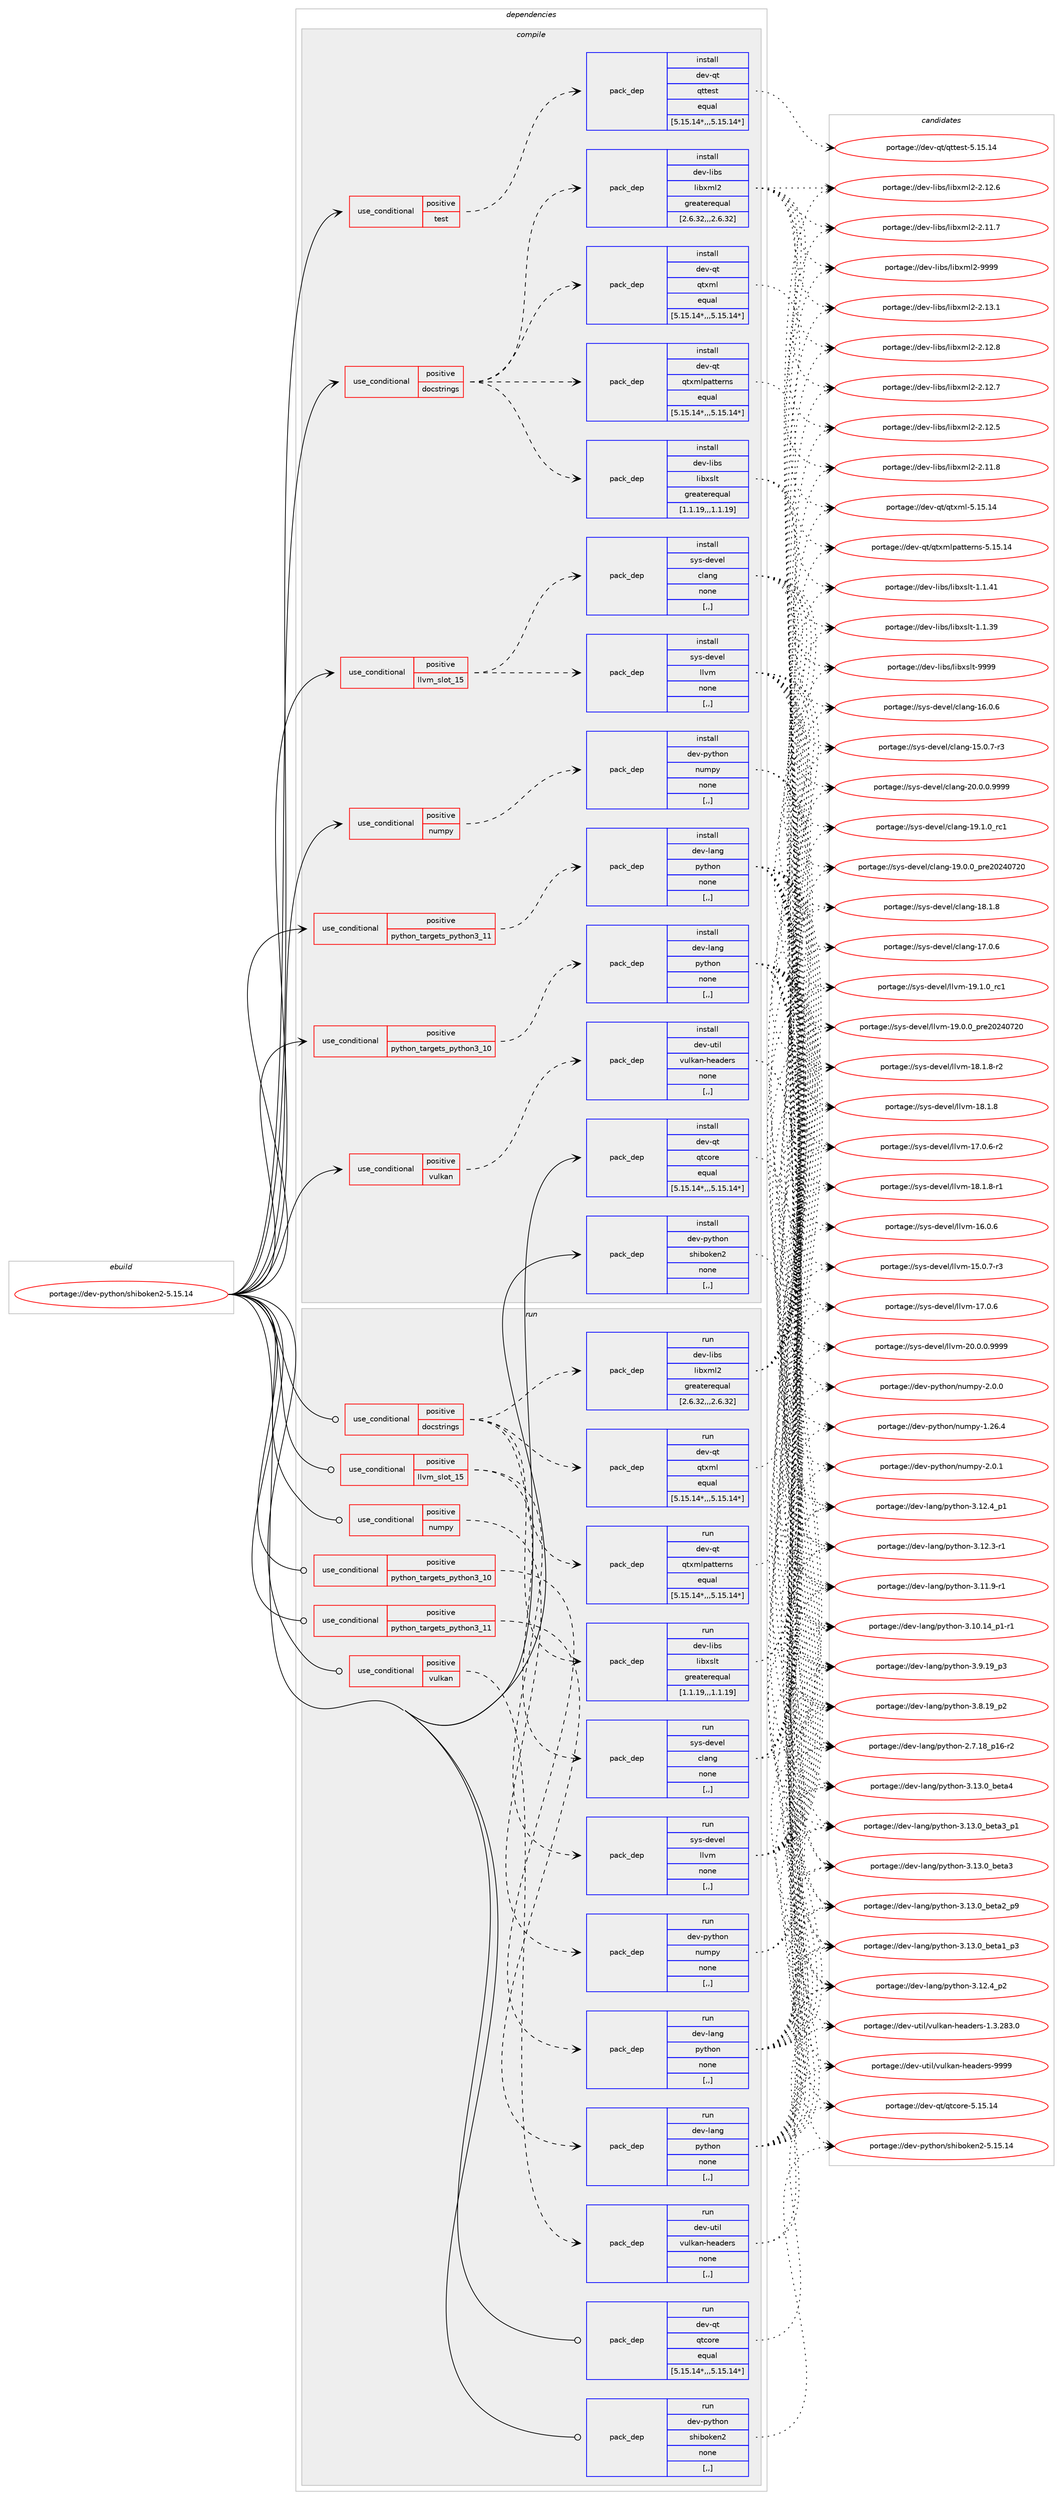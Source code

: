 digraph prolog {

# *************
# Graph options
# *************

newrank=true;
concentrate=true;
compound=true;
graph [rankdir=LR,fontname=Helvetica,fontsize=10,ranksep=1.5];#, ranksep=2.5, nodesep=0.2];
edge  [arrowhead=vee];
node  [fontname=Helvetica,fontsize=10];

# **********
# The ebuild
# **********

subgraph cluster_leftcol {
color=gray;
label=<<i>ebuild</i>>;
id [label="portage://dev-python/shiboken2-5.15.14", color=red, width=4, href="../dev-python/shiboken2-5.15.14.svg"];
}

# ****************
# The dependencies
# ****************

subgraph cluster_midcol {
color=gray;
label=<<i>dependencies</i>>;
subgraph cluster_compile {
fillcolor="#eeeeee";
style=filled;
label=<<i>compile</i>>;
subgraph cond39566 {
dependency163395 [label=<<TABLE BORDER="0" CELLBORDER="1" CELLSPACING="0" CELLPADDING="4"><TR><TD ROWSPAN="3" CELLPADDING="10">use_conditional</TD></TR><TR><TD>positive</TD></TR><TR><TD>docstrings</TD></TR></TABLE>>, shape=none, color=red];
subgraph pack122557 {
dependency163396 [label=<<TABLE BORDER="0" CELLBORDER="1" CELLSPACING="0" CELLPADDING="4" WIDTH="220"><TR><TD ROWSPAN="6" CELLPADDING="30">pack_dep</TD></TR><TR><TD WIDTH="110">install</TD></TR><TR><TD>dev-libs</TD></TR><TR><TD>libxml2</TD></TR><TR><TD>greaterequal</TD></TR><TR><TD>[2.6.32,,,2.6.32]</TD></TR></TABLE>>, shape=none, color=blue];
}
dependency163395:e -> dependency163396:w [weight=20,style="dashed",arrowhead="vee"];
subgraph pack122558 {
dependency163397 [label=<<TABLE BORDER="0" CELLBORDER="1" CELLSPACING="0" CELLPADDING="4" WIDTH="220"><TR><TD ROWSPAN="6" CELLPADDING="30">pack_dep</TD></TR><TR><TD WIDTH="110">install</TD></TR><TR><TD>dev-libs</TD></TR><TR><TD>libxslt</TD></TR><TR><TD>greaterequal</TD></TR><TR><TD>[1.1.19,,,1.1.19]</TD></TR></TABLE>>, shape=none, color=blue];
}
dependency163395:e -> dependency163397:w [weight=20,style="dashed",arrowhead="vee"];
subgraph pack122559 {
dependency163398 [label=<<TABLE BORDER="0" CELLBORDER="1" CELLSPACING="0" CELLPADDING="4" WIDTH="220"><TR><TD ROWSPAN="6" CELLPADDING="30">pack_dep</TD></TR><TR><TD WIDTH="110">install</TD></TR><TR><TD>dev-qt</TD></TR><TR><TD>qtxml</TD></TR><TR><TD>equal</TD></TR><TR><TD>[5.15.14*,,,5.15.14*]</TD></TR></TABLE>>, shape=none, color=blue];
}
dependency163395:e -> dependency163398:w [weight=20,style="dashed",arrowhead="vee"];
subgraph pack122560 {
dependency163399 [label=<<TABLE BORDER="0" CELLBORDER="1" CELLSPACING="0" CELLPADDING="4" WIDTH="220"><TR><TD ROWSPAN="6" CELLPADDING="30">pack_dep</TD></TR><TR><TD WIDTH="110">install</TD></TR><TR><TD>dev-qt</TD></TR><TR><TD>qtxmlpatterns</TD></TR><TR><TD>equal</TD></TR><TR><TD>[5.15.14*,,,5.15.14*]</TD></TR></TABLE>>, shape=none, color=blue];
}
dependency163395:e -> dependency163399:w [weight=20,style="dashed",arrowhead="vee"];
}
id:e -> dependency163395:w [weight=20,style="solid",arrowhead="vee"];
subgraph cond39567 {
dependency163400 [label=<<TABLE BORDER="0" CELLBORDER="1" CELLSPACING="0" CELLPADDING="4"><TR><TD ROWSPAN="3" CELLPADDING="10">use_conditional</TD></TR><TR><TD>positive</TD></TR><TR><TD>llvm_slot_15</TD></TR></TABLE>>, shape=none, color=red];
subgraph pack122561 {
dependency163401 [label=<<TABLE BORDER="0" CELLBORDER="1" CELLSPACING="0" CELLPADDING="4" WIDTH="220"><TR><TD ROWSPAN="6" CELLPADDING="30">pack_dep</TD></TR><TR><TD WIDTH="110">install</TD></TR><TR><TD>sys-devel</TD></TR><TR><TD>clang</TD></TR><TR><TD>none</TD></TR><TR><TD>[,,]</TD></TR></TABLE>>, shape=none, color=blue];
}
dependency163400:e -> dependency163401:w [weight=20,style="dashed",arrowhead="vee"];
subgraph pack122562 {
dependency163402 [label=<<TABLE BORDER="0" CELLBORDER="1" CELLSPACING="0" CELLPADDING="4" WIDTH="220"><TR><TD ROWSPAN="6" CELLPADDING="30">pack_dep</TD></TR><TR><TD WIDTH="110">install</TD></TR><TR><TD>sys-devel</TD></TR><TR><TD>llvm</TD></TR><TR><TD>none</TD></TR><TR><TD>[,,]</TD></TR></TABLE>>, shape=none, color=blue];
}
dependency163400:e -> dependency163402:w [weight=20,style="dashed",arrowhead="vee"];
}
id:e -> dependency163400:w [weight=20,style="solid",arrowhead="vee"];
subgraph cond39568 {
dependency163403 [label=<<TABLE BORDER="0" CELLBORDER="1" CELLSPACING="0" CELLPADDING="4"><TR><TD ROWSPAN="3" CELLPADDING="10">use_conditional</TD></TR><TR><TD>positive</TD></TR><TR><TD>numpy</TD></TR></TABLE>>, shape=none, color=red];
subgraph pack122563 {
dependency163404 [label=<<TABLE BORDER="0" CELLBORDER="1" CELLSPACING="0" CELLPADDING="4" WIDTH="220"><TR><TD ROWSPAN="6" CELLPADDING="30">pack_dep</TD></TR><TR><TD WIDTH="110">install</TD></TR><TR><TD>dev-python</TD></TR><TR><TD>numpy</TD></TR><TR><TD>none</TD></TR><TR><TD>[,,]</TD></TR></TABLE>>, shape=none, color=blue];
}
dependency163403:e -> dependency163404:w [weight=20,style="dashed",arrowhead="vee"];
}
id:e -> dependency163403:w [weight=20,style="solid",arrowhead="vee"];
subgraph cond39569 {
dependency163405 [label=<<TABLE BORDER="0" CELLBORDER="1" CELLSPACING="0" CELLPADDING="4"><TR><TD ROWSPAN="3" CELLPADDING="10">use_conditional</TD></TR><TR><TD>positive</TD></TR><TR><TD>python_targets_python3_10</TD></TR></TABLE>>, shape=none, color=red];
subgraph pack122564 {
dependency163406 [label=<<TABLE BORDER="0" CELLBORDER="1" CELLSPACING="0" CELLPADDING="4" WIDTH="220"><TR><TD ROWSPAN="6" CELLPADDING="30">pack_dep</TD></TR><TR><TD WIDTH="110">install</TD></TR><TR><TD>dev-lang</TD></TR><TR><TD>python</TD></TR><TR><TD>none</TD></TR><TR><TD>[,,]</TD></TR></TABLE>>, shape=none, color=blue];
}
dependency163405:e -> dependency163406:w [weight=20,style="dashed",arrowhead="vee"];
}
id:e -> dependency163405:w [weight=20,style="solid",arrowhead="vee"];
subgraph cond39570 {
dependency163407 [label=<<TABLE BORDER="0" CELLBORDER="1" CELLSPACING="0" CELLPADDING="4"><TR><TD ROWSPAN="3" CELLPADDING="10">use_conditional</TD></TR><TR><TD>positive</TD></TR><TR><TD>python_targets_python3_11</TD></TR></TABLE>>, shape=none, color=red];
subgraph pack122565 {
dependency163408 [label=<<TABLE BORDER="0" CELLBORDER="1" CELLSPACING="0" CELLPADDING="4" WIDTH="220"><TR><TD ROWSPAN="6" CELLPADDING="30">pack_dep</TD></TR><TR><TD WIDTH="110">install</TD></TR><TR><TD>dev-lang</TD></TR><TR><TD>python</TD></TR><TR><TD>none</TD></TR><TR><TD>[,,]</TD></TR></TABLE>>, shape=none, color=blue];
}
dependency163407:e -> dependency163408:w [weight=20,style="dashed",arrowhead="vee"];
}
id:e -> dependency163407:w [weight=20,style="solid",arrowhead="vee"];
subgraph cond39571 {
dependency163409 [label=<<TABLE BORDER="0" CELLBORDER="1" CELLSPACING="0" CELLPADDING="4"><TR><TD ROWSPAN="3" CELLPADDING="10">use_conditional</TD></TR><TR><TD>positive</TD></TR><TR><TD>test</TD></TR></TABLE>>, shape=none, color=red];
subgraph pack122566 {
dependency163410 [label=<<TABLE BORDER="0" CELLBORDER="1" CELLSPACING="0" CELLPADDING="4" WIDTH="220"><TR><TD ROWSPAN="6" CELLPADDING="30">pack_dep</TD></TR><TR><TD WIDTH="110">install</TD></TR><TR><TD>dev-qt</TD></TR><TR><TD>qttest</TD></TR><TR><TD>equal</TD></TR><TR><TD>[5.15.14*,,,5.15.14*]</TD></TR></TABLE>>, shape=none, color=blue];
}
dependency163409:e -> dependency163410:w [weight=20,style="dashed",arrowhead="vee"];
}
id:e -> dependency163409:w [weight=20,style="solid",arrowhead="vee"];
subgraph cond39572 {
dependency163411 [label=<<TABLE BORDER="0" CELLBORDER="1" CELLSPACING="0" CELLPADDING="4"><TR><TD ROWSPAN="3" CELLPADDING="10">use_conditional</TD></TR><TR><TD>positive</TD></TR><TR><TD>vulkan</TD></TR></TABLE>>, shape=none, color=red];
subgraph pack122567 {
dependency163412 [label=<<TABLE BORDER="0" CELLBORDER="1" CELLSPACING="0" CELLPADDING="4" WIDTH="220"><TR><TD ROWSPAN="6" CELLPADDING="30">pack_dep</TD></TR><TR><TD WIDTH="110">install</TD></TR><TR><TD>dev-util</TD></TR><TR><TD>vulkan-headers</TD></TR><TR><TD>none</TD></TR><TR><TD>[,,]</TD></TR></TABLE>>, shape=none, color=blue];
}
dependency163411:e -> dependency163412:w [weight=20,style="dashed",arrowhead="vee"];
}
id:e -> dependency163411:w [weight=20,style="solid",arrowhead="vee"];
subgraph pack122568 {
dependency163413 [label=<<TABLE BORDER="0" CELLBORDER="1" CELLSPACING="0" CELLPADDING="4" WIDTH="220"><TR><TD ROWSPAN="6" CELLPADDING="30">pack_dep</TD></TR><TR><TD WIDTH="110">install</TD></TR><TR><TD>dev-qt</TD></TR><TR><TD>qtcore</TD></TR><TR><TD>equal</TD></TR><TR><TD>[5.15.14*,,,5.15.14*]</TD></TR></TABLE>>, shape=none, color=blue];
}
id:e -> dependency163413:w [weight=20,style="solid",arrowhead="vee"];
subgraph pack122569 {
dependency163414 [label=<<TABLE BORDER="0" CELLBORDER="1" CELLSPACING="0" CELLPADDING="4" WIDTH="220"><TR><TD ROWSPAN="6" CELLPADDING="30">pack_dep</TD></TR><TR><TD WIDTH="110">install</TD></TR><TR><TD>dev-python</TD></TR><TR><TD>shiboken2</TD></TR><TR><TD>none</TD></TR><TR><TD>[,,]</TD></TR></TABLE>>, shape=none, color=blue];
}
id:e -> dependency163414:w [weight=20,style="solid",arrowhead="vee"];
}
subgraph cluster_compileandrun {
fillcolor="#eeeeee";
style=filled;
label=<<i>compile and run</i>>;
}
subgraph cluster_run {
fillcolor="#eeeeee";
style=filled;
label=<<i>run</i>>;
subgraph cond39573 {
dependency163415 [label=<<TABLE BORDER="0" CELLBORDER="1" CELLSPACING="0" CELLPADDING="4"><TR><TD ROWSPAN="3" CELLPADDING="10">use_conditional</TD></TR><TR><TD>positive</TD></TR><TR><TD>docstrings</TD></TR></TABLE>>, shape=none, color=red];
subgraph pack122570 {
dependency163416 [label=<<TABLE BORDER="0" CELLBORDER="1" CELLSPACING="0" CELLPADDING="4" WIDTH="220"><TR><TD ROWSPAN="6" CELLPADDING="30">pack_dep</TD></TR><TR><TD WIDTH="110">run</TD></TR><TR><TD>dev-libs</TD></TR><TR><TD>libxml2</TD></TR><TR><TD>greaterequal</TD></TR><TR><TD>[2.6.32,,,2.6.32]</TD></TR></TABLE>>, shape=none, color=blue];
}
dependency163415:e -> dependency163416:w [weight=20,style="dashed",arrowhead="vee"];
subgraph pack122571 {
dependency163417 [label=<<TABLE BORDER="0" CELLBORDER="1" CELLSPACING="0" CELLPADDING="4" WIDTH="220"><TR><TD ROWSPAN="6" CELLPADDING="30">pack_dep</TD></TR><TR><TD WIDTH="110">run</TD></TR><TR><TD>dev-libs</TD></TR><TR><TD>libxslt</TD></TR><TR><TD>greaterequal</TD></TR><TR><TD>[1.1.19,,,1.1.19]</TD></TR></TABLE>>, shape=none, color=blue];
}
dependency163415:e -> dependency163417:w [weight=20,style="dashed",arrowhead="vee"];
subgraph pack122572 {
dependency163418 [label=<<TABLE BORDER="0" CELLBORDER="1" CELLSPACING="0" CELLPADDING="4" WIDTH="220"><TR><TD ROWSPAN="6" CELLPADDING="30">pack_dep</TD></TR><TR><TD WIDTH="110">run</TD></TR><TR><TD>dev-qt</TD></TR><TR><TD>qtxml</TD></TR><TR><TD>equal</TD></TR><TR><TD>[5.15.14*,,,5.15.14*]</TD></TR></TABLE>>, shape=none, color=blue];
}
dependency163415:e -> dependency163418:w [weight=20,style="dashed",arrowhead="vee"];
subgraph pack122573 {
dependency163419 [label=<<TABLE BORDER="0" CELLBORDER="1" CELLSPACING="0" CELLPADDING="4" WIDTH="220"><TR><TD ROWSPAN="6" CELLPADDING="30">pack_dep</TD></TR><TR><TD WIDTH="110">run</TD></TR><TR><TD>dev-qt</TD></TR><TR><TD>qtxmlpatterns</TD></TR><TR><TD>equal</TD></TR><TR><TD>[5.15.14*,,,5.15.14*]</TD></TR></TABLE>>, shape=none, color=blue];
}
dependency163415:e -> dependency163419:w [weight=20,style="dashed",arrowhead="vee"];
}
id:e -> dependency163415:w [weight=20,style="solid",arrowhead="odot"];
subgraph cond39574 {
dependency163420 [label=<<TABLE BORDER="0" CELLBORDER="1" CELLSPACING="0" CELLPADDING="4"><TR><TD ROWSPAN="3" CELLPADDING="10">use_conditional</TD></TR><TR><TD>positive</TD></TR><TR><TD>llvm_slot_15</TD></TR></TABLE>>, shape=none, color=red];
subgraph pack122574 {
dependency163421 [label=<<TABLE BORDER="0" CELLBORDER="1" CELLSPACING="0" CELLPADDING="4" WIDTH="220"><TR><TD ROWSPAN="6" CELLPADDING="30">pack_dep</TD></TR><TR><TD WIDTH="110">run</TD></TR><TR><TD>sys-devel</TD></TR><TR><TD>clang</TD></TR><TR><TD>none</TD></TR><TR><TD>[,,]</TD></TR></TABLE>>, shape=none, color=blue];
}
dependency163420:e -> dependency163421:w [weight=20,style="dashed",arrowhead="vee"];
subgraph pack122575 {
dependency163422 [label=<<TABLE BORDER="0" CELLBORDER="1" CELLSPACING="0" CELLPADDING="4" WIDTH="220"><TR><TD ROWSPAN="6" CELLPADDING="30">pack_dep</TD></TR><TR><TD WIDTH="110">run</TD></TR><TR><TD>sys-devel</TD></TR><TR><TD>llvm</TD></TR><TR><TD>none</TD></TR><TR><TD>[,,]</TD></TR></TABLE>>, shape=none, color=blue];
}
dependency163420:e -> dependency163422:w [weight=20,style="dashed",arrowhead="vee"];
}
id:e -> dependency163420:w [weight=20,style="solid",arrowhead="odot"];
subgraph cond39575 {
dependency163423 [label=<<TABLE BORDER="0" CELLBORDER="1" CELLSPACING="0" CELLPADDING="4"><TR><TD ROWSPAN="3" CELLPADDING="10">use_conditional</TD></TR><TR><TD>positive</TD></TR><TR><TD>numpy</TD></TR></TABLE>>, shape=none, color=red];
subgraph pack122576 {
dependency163424 [label=<<TABLE BORDER="0" CELLBORDER="1" CELLSPACING="0" CELLPADDING="4" WIDTH="220"><TR><TD ROWSPAN="6" CELLPADDING="30">pack_dep</TD></TR><TR><TD WIDTH="110">run</TD></TR><TR><TD>dev-python</TD></TR><TR><TD>numpy</TD></TR><TR><TD>none</TD></TR><TR><TD>[,,]</TD></TR></TABLE>>, shape=none, color=blue];
}
dependency163423:e -> dependency163424:w [weight=20,style="dashed",arrowhead="vee"];
}
id:e -> dependency163423:w [weight=20,style="solid",arrowhead="odot"];
subgraph cond39576 {
dependency163425 [label=<<TABLE BORDER="0" CELLBORDER="1" CELLSPACING="0" CELLPADDING="4"><TR><TD ROWSPAN="3" CELLPADDING="10">use_conditional</TD></TR><TR><TD>positive</TD></TR><TR><TD>python_targets_python3_10</TD></TR></TABLE>>, shape=none, color=red];
subgraph pack122577 {
dependency163426 [label=<<TABLE BORDER="0" CELLBORDER="1" CELLSPACING="0" CELLPADDING="4" WIDTH="220"><TR><TD ROWSPAN="6" CELLPADDING="30">pack_dep</TD></TR><TR><TD WIDTH="110">run</TD></TR><TR><TD>dev-lang</TD></TR><TR><TD>python</TD></TR><TR><TD>none</TD></TR><TR><TD>[,,]</TD></TR></TABLE>>, shape=none, color=blue];
}
dependency163425:e -> dependency163426:w [weight=20,style="dashed",arrowhead="vee"];
}
id:e -> dependency163425:w [weight=20,style="solid",arrowhead="odot"];
subgraph cond39577 {
dependency163427 [label=<<TABLE BORDER="0" CELLBORDER="1" CELLSPACING="0" CELLPADDING="4"><TR><TD ROWSPAN="3" CELLPADDING="10">use_conditional</TD></TR><TR><TD>positive</TD></TR><TR><TD>python_targets_python3_11</TD></TR></TABLE>>, shape=none, color=red];
subgraph pack122578 {
dependency163428 [label=<<TABLE BORDER="0" CELLBORDER="1" CELLSPACING="0" CELLPADDING="4" WIDTH="220"><TR><TD ROWSPAN="6" CELLPADDING="30">pack_dep</TD></TR><TR><TD WIDTH="110">run</TD></TR><TR><TD>dev-lang</TD></TR><TR><TD>python</TD></TR><TR><TD>none</TD></TR><TR><TD>[,,]</TD></TR></TABLE>>, shape=none, color=blue];
}
dependency163427:e -> dependency163428:w [weight=20,style="dashed",arrowhead="vee"];
}
id:e -> dependency163427:w [weight=20,style="solid",arrowhead="odot"];
subgraph cond39578 {
dependency163429 [label=<<TABLE BORDER="0" CELLBORDER="1" CELLSPACING="0" CELLPADDING="4"><TR><TD ROWSPAN="3" CELLPADDING="10">use_conditional</TD></TR><TR><TD>positive</TD></TR><TR><TD>vulkan</TD></TR></TABLE>>, shape=none, color=red];
subgraph pack122579 {
dependency163430 [label=<<TABLE BORDER="0" CELLBORDER="1" CELLSPACING="0" CELLPADDING="4" WIDTH="220"><TR><TD ROWSPAN="6" CELLPADDING="30">pack_dep</TD></TR><TR><TD WIDTH="110">run</TD></TR><TR><TD>dev-util</TD></TR><TR><TD>vulkan-headers</TD></TR><TR><TD>none</TD></TR><TR><TD>[,,]</TD></TR></TABLE>>, shape=none, color=blue];
}
dependency163429:e -> dependency163430:w [weight=20,style="dashed",arrowhead="vee"];
}
id:e -> dependency163429:w [weight=20,style="solid",arrowhead="odot"];
subgraph pack122580 {
dependency163431 [label=<<TABLE BORDER="0" CELLBORDER="1" CELLSPACING="0" CELLPADDING="4" WIDTH="220"><TR><TD ROWSPAN="6" CELLPADDING="30">pack_dep</TD></TR><TR><TD WIDTH="110">run</TD></TR><TR><TD>dev-qt</TD></TR><TR><TD>qtcore</TD></TR><TR><TD>equal</TD></TR><TR><TD>[5.15.14*,,,5.15.14*]</TD></TR></TABLE>>, shape=none, color=blue];
}
id:e -> dependency163431:w [weight=20,style="solid",arrowhead="odot"];
subgraph pack122581 {
dependency163432 [label=<<TABLE BORDER="0" CELLBORDER="1" CELLSPACING="0" CELLPADDING="4" WIDTH="220"><TR><TD ROWSPAN="6" CELLPADDING="30">pack_dep</TD></TR><TR><TD WIDTH="110">run</TD></TR><TR><TD>dev-python</TD></TR><TR><TD>shiboken2</TD></TR><TR><TD>none</TD></TR><TR><TD>[,,]</TD></TR></TABLE>>, shape=none, color=blue];
}
id:e -> dependency163432:w [weight=20,style="solid",arrowhead="odot"];
}
}

# **************
# The candidates
# **************

subgraph cluster_choices {
rank=same;
color=gray;
label=<<i>candidates</i>>;

subgraph choice122557 {
color=black;
nodesep=1;
choice10010111845108105981154710810598120109108504557575757 [label="portage://dev-libs/libxml2-9999", color=red, width=4,href="../dev-libs/libxml2-9999.svg"];
choice100101118451081059811547108105981201091085045504649514649 [label="portage://dev-libs/libxml2-2.13.1", color=red, width=4,href="../dev-libs/libxml2-2.13.1.svg"];
choice100101118451081059811547108105981201091085045504649504656 [label="portage://dev-libs/libxml2-2.12.8", color=red, width=4,href="../dev-libs/libxml2-2.12.8.svg"];
choice100101118451081059811547108105981201091085045504649504655 [label="portage://dev-libs/libxml2-2.12.7", color=red, width=4,href="../dev-libs/libxml2-2.12.7.svg"];
choice100101118451081059811547108105981201091085045504649504654 [label="portage://dev-libs/libxml2-2.12.6", color=red, width=4,href="../dev-libs/libxml2-2.12.6.svg"];
choice100101118451081059811547108105981201091085045504649504653 [label="portage://dev-libs/libxml2-2.12.5", color=red, width=4,href="../dev-libs/libxml2-2.12.5.svg"];
choice100101118451081059811547108105981201091085045504649494656 [label="portage://dev-libs/libxml2-2.11.8", color=red, width=4,href="../dev-libs/libxml2-2.11.8.svg"];
choice100101118451081059811547108105981201091085045504649494655 [label="portage://dev-libs/libxml2-2.11.7", color=red, width=4,href="../dev-libs/libxml2-2.11.7.svg"];
dependency163396:e -> choice10010111845108105981154710810598120109108504557575757:w [style=dotted,weight="100"];
dependency163396:e -> choice100101118451081059811547108105981201091085045504649514649:w [style=dotted,weight="100"];
dependency163396:e -> choice100101118451081059811547108105981201091085045504649504656:w [style=dotted,weight="100"];
dependency163396:e -> choice100101118451081059811547108105981201091085045504649504655:w [style=dotted,weight="100"];
dependency163396:e -> choice100101118451081059811547108105981201091085045504649504654:w [style=dotted,weight="100"];
dependency163396:e -> choice100101118451081059811547108105981201091085045504649504653:w [style=dotted,weight="100"];
dependency163396:e -> choice100101118451081059811547108105981201091085045504649494656:w [style=dotted,weight="100"];
dependency163396:e -> choice100101118451081059811547108105981201091085045504649494655:w [style=dotted,weight="100"];
}
subgraph choice122558 {
color=black;
nodesep=1;
choice100101118451081059811547108105981201151081164557575757 [label="portage://dev-libs/libxslt-9999", color=red, width=4,href="../dev-libs/libxslt-9999.svg"];
choice1001011184510810598115471081059812011510811645494649465249 [label="portage://dev-libs/libxslt-1.1.41", color=red, width=4,href="../dev-libs/libxslt-1.1.41.svg"];
choice1001011184510810598115471081059812011510811645494649465157 [label="portage://dev-libs/libxslt-1.1.39", color=red, width=4,href="../dev-libs/libxslt-1.1.39.svg"];
dependency163397:e -> choice100101118451081059811547108105981201151081164557575757:w [style=dotted,weight="100"];
dependency163397:e -> choice1001011184510810598115471081059812011510811645494649465249:w [style=dotted,weight="100"];
dependency163397:e -> choice1001011184510810598115471081059812011510811645494649465157:w [style=dotted,weight="100"];
}
subgraph choice122559 {
color=black;
nodesep=1;
choice10010111845113116471131161201091084553464953464952 [label="portage://dev-qt/qtxml-5.15.14", color=red, width=4,href="../dev-qt/qtxml-5.15.14.svg"];
dependency163398:e -> choice10010111845113116471131161201091084553464953464952:w [style=dotted,weight="100"];
}
subgraph choice122560 {
color=black;
nodesep=1;
choice1001011184511311647113116120109108112971161161011141101154553464953464952 [label="portage://dev-qt/qtxmlpatterns-5.15.14", color=red, width=4,href="../dev-qt/qtxmlpatterns-5.15.14.svg"];
dependency163399:e -> choice1001011184511311647113116120109108112971161161011141101154553464953464952:w [style=dotted,weight="100"];
}
subgraph choice122561 {
color=black;
nodesep=1;
choice11512111545100101118101108479910897110103455048464846484657575757 [label="portage://sys-devel/clang-20.0.0.9999", color=red, width=4,href="../sys-devel/clang-20.0.0.9999.svg"];
choice1151211154510010111810110847991089711010345495746494648951149949 [label="portage://sys-devel/clang-19.1.0_rc1", color=red, width=4,href="../sys-devel/clang-19.1.0_rc1.svg"];
choice1151211154510010111810110847991089711010345495746484648951121141015048505248555048 [label="portage://sys-devel/clang-19.0.0_pre20240720", color=red, width=4,href="../sys-devel/clang-19.0.0_pre20240720.svg"];
choice1151211154510010111810110847991089711010345495646494656 [label="portage://sys-devel/clang-18.1.8", color=red, width=4,href="../sys-devel/clang-18.1.8.svg"];
choice1151211154510010111810110847991089711010345495546484654 [label="portage://sys-devel/clang-17.0.6", color=red, width=4,href="../sys-devel/clang-17.0.6.svg"];
choice1151211154510010111810110847991089711010345495446484654 [label="portage://sys-devel/clang-16.0.6", color=red, width=4,href="../sys-devel/clang-16.0.6.svg"];
choice11512111545100101118101108479910897110103454953464846554511451 [label="portage://sys-devel/clang-15.0.7-r3", color=red, width=4,href="../sys-devel/clang-15.0.7-r3.svg"];
dependency163401:e -> choice11512111545100101118101108479910897110103455048464846484657575757:w [style=dotted,weight="100"];
dependency163401:e -> choice1151211154510010111810110847991089711010345495746494648951149949:w [style=dotted,weight="100"];
dependency163401:e -> choice1151211154510010111810110847991089711010345495746484648951121141015048505248555048:w [style=dotted,weight="100"];
dependency163401:e -> choice1151211154510010111810110847991089711010345495646494656:w [style=dotted,weight="100"];
dependency163401:e -> choice1151211154510010111810110847991089711010345495546484654:w [style=dotted,weight="100"];
dependency163401:e -> choice1151211154510010111810110847991089711010345495446484654:w [style=dotted,weight="100"];
dependency163401:e -> choice11512111545100101118101108479910897110103454953464846554511451:w [style=dotted,weight="100"];
}
subgraph choice122562 {
color=black;
nodesep=1;
choice1151211154510010111810110847108108118109455048464846484657575757 [label="portage://sys-devel/llvm-20.0.0.9999", color=red, width=4,href="../sys-devel/llvm-20.0.0.9999.svg"];
choice115121115451001011181011084710810811810945495746494648951149949 [label="portage://sys-devel/llvm-19.1.0_rc1", color=red, width=4,href="../sys-devel/llvm-19.1.0_rc1.svg"];
choice115121115451001011181011084710810811810945495746484648951121141015048505248555048 [label="portage://sys-devel/llvm-19.0.0_pre20240720", color=red, width=4,href="../sys-devel/llvm-19.0.0_pre20240720.svg"];
choice1151211154510010111810110847108108118109454956464946564511450 [label="portage://sys-devel/llvm-18.1.8-r2", color=red, width=4,href="../sys-devel/llvm-18.1.8-r2.svg"];
choice1151211154510010111810110847108108118109454956464946564511449 [label="portage://sys-devel/llvm-18.1.8-r1", color=red, width=4,href="../sys-devel/llvm-18.1.8-r1.svg"];
choice115121115451001011181011084710810811810945495646494656 [label="portage://sys-devel/llvm-18.1.8", color=red, width=4,href="../sys-devel/llvm-18.1.8.svg"];
choice1151211154510010111810110847108108118109454955464846544511450 [label="portage://sys-devel/llvm-17.0.6-r2", color=red, width=4,href="../sys-devel/llvm-17.0.6-r2.svg"];
choice115121115451001011181011084710810811810945495546484654 [label="portage://sys-devel/llvm-17.0.6", color=red, width=4,href="../sys-devel/llvm-17.0.6.svg"];
choice115121115451001011181011084710810811810945495446484654 [label="portage://sys-devel/llvm-16.0.6", color=red, width=4,href="../sys-devel/llvm-16.0.6.svg"];
choice1151211154510010111810110847108108118109454953464846554511451 [label="portage://sys-devel/llvm-15.0.7-r3", color=red, width=4,href="../sys-devel/llvm-15.0.7-r3.svg"];
dependency163402:e -> choice1151211154510010111810110847108108118109455048464846484657575757:w [style=dotted,weight="100"];
dependency163402:e -> choice115121115451001011181011084710810811810945495746494648951149949:w [style=dotted,weight="100"];
dependency163402:e -> choice115121115451001011181011084710810811810945495746484648951121141015048505248555048:w [style=dotted,weight="100"];
dependency163402:e -> choice1151211154510010111810110847108108118109454956464946564511450:w [style=dotted,weight="100"];
dependency163402:e -> choice1151211154510010111810110847108108118109454956464946564511449:w [style=dotted,weight="100"];
dependency163402:e -> choice115121115451001011181011084710810811810945495646494656:w [style=dotted,weight="100"];
dependency163402:e -> choice1151211154510010111810110847108108118109454955464846544511450:w [style=dotted,weight="100"];
dependency163402:e -> choice115121115451001011181011084710810811810945495546484654:w [style=dotted,weight="100"];
dependency163402:e -> choice115121115451001011181011084710810811810945495446484654:w [style=dotted,weight="100"];
dependency163402:e -> choice1151211154510010111810110847108108118109454953464846554511451:w [style=dotted,weight="100"];
}
subgraph choice122563 {
color=black;
nodesep=1;
choice1001011184511212111610411111047110117109112121455046484649 [label="portage://dev-python/numpy-2.0.1", color=red, width=4,href="../dev-python/numpy-2.0.1.svg"];
choice1001011184511212111610411111047110117109112121455046484648 [label="portage://dev-python/numpy-2.0.0", color=red, width=4,href="../dev-python/numpy-2.0.0.svg"];
choice100101118451121211161041111104711011710911212145494650544652 [label="portage://dev-python/numpy-1.26.4", color=red, width=4,href="../dev-python/numpy-1.26.4.svg"];
dependency163404:e -> choice1001011184511212111610411111047110117109112121455046484649:w [style=dotted,weight="100"];
dependency163404:e -> choice1001011184511212111610411111047110117109112121455046484648:w [style=dotted,weight="100"];
dependency163404:e -> choice100101118451121211161041111104711011710911212145494650544652:w [style=dotted,weight="100"];
}
subgraph choice122564 {
color=black;
nodesep=1;
choice1001011184510897110103471121211161041111104551464951464895981011169752 [label="portage://dev-lang/python-3.13.0_beta4", color=red, width=4,href="../dev-lang/python-3.13.0_beta4.svg"];
choice10010111845108971101034711212111610411111045514649514648959810111697519511249 [label="portage://dev-lang/python-3.13.0_beta3_p1", color=red, width=4,href="../dev-lang/python-3.13.0_beta3_p1.svg"];
choice1001011184510897110103471121211161041111104551464951464895981011169751 [label="portage://dev-lang/python-3.13.0_beta3", color=red, width=4,href="../dev-lang/python-3.13.0_beta3.svg"];
choice10010111845108971101034711212111610411111045514649514648959810111697509511257 [label="portage://dev-lang/python-3.13.0_beta2_p9", color=red, width=4,href="../dev-lang/python-3.13.0_beta2_p9.svg"];
choice10010111845108971101034711212111610411111045514649514648959810111697499511251 [label="portage://dev-lang/python-3.13.0_beta1_p3", color=red, width=4,href="../dev-lang/python-3.13.0_beta1_p3.svg"];
choice100101118451089711010347112121116104111110455146495046529511250 [label="portage://dev-lang/python-3.12.4_p2", color=red, width=4,href="../dev-lang/python-3.12.4_p2.svg"];
choice100101118451089711010347112121116104111110455146495046529511249 [label="portage://dev-lang/python-3.12.4_p1", color=red, width=4,href="../dev-lang/python-3.12.4_p1.svg"];
choice100101118451089711010347112121116104111110455146495046514511449 [label="portage://dev-lang/python-3.12.3-r1", color=red, width=4,href="../dev-lang/python-3.12.3-r1.svg"];
choice100101118451089711010347112121116104111110455146494946574511449 [label="portage://dev-lang/python-3.11.9-r1", color=red, width=4,href="../dev-lang/python-3.11.9-r1.svg"];
choice100101118451089711010347112121116104111110455146494846495295112494511449 [label="portage://dev-lang/python-3.10.14_p1-r1", color=red, width=4,href="../dev-lang/python-3.10.14_p1-r1.svg"];
choice100101118451089711010347112121116104111110455146574649579511251 [label="portage://dev-lang/python-3.9.19_p3", color=red, width=4,href="../dev-lang/python-3.9.19_p3.svg"];
choice100101118451089711010347112121116104111110455146564649579511250 [label="portage://dev-lang/python-3.8.19_p2", color=red, width=4,href="../dev-lang/python-3.8.19_p2.svg"];
choice100101118451089711010347112121116104111110455046554649569511249544511450 [label="portage://dev-lang/python-2.7.18_p16-r2", color=red, width=4,href="../dev-lang/python-2.7.18_p16-r2.svg"];
dependency163406:e -> choice1001011184510897110103471121211161041111104551464951464895981011169752:w [style=dotted,weight="100"];
dependency163406:e -> choice10010111845108971101034711212111610411111045514649514648959810111697519511249:w [style=dotted,weight="100"];
dependency163406:e -> choice1001011184510897110103471121211161041111104551464951464895981011169751:w [style=dotted,weight="100"];
dependency163406:e -> choice10010111845108971101034711212111610411111045514649514648959810111697509511257:w [style=dotted,weight="100"];
dependency163406:e -> choice10010111845108971101034711212111610411111045514649514648959810111697499511251:w [style=dotted,weight="100"];
dependency163406:e -> choice100101118451089711010347112121116104111110455146495046529511250:w [style=dotted,weight="100"];
dependency163406:e -> choice100101118451089711010347112121116104111110455146495046529511249:w [style=dotted,weight="100"];
dependency163406:e -> choice100101118451089711010347112121116104111110455146495046514511449:w [style=dotted,weight="100"];
dependency163406:e -> choice100101118451089711010347112121116104111110455146494946574511449:w [style=dotted,weight="100"];
dependency163406:e -> choice100101118451089711010347112121116104111110455146494846495295112494511449:w [style=dotted,weight="100"];
dependency163406:e -> choice100101118451089711010347112121116104111110455146574649579511251:w [style=dotted,weight="100"];
dependency163406:e -> choice100101118451089711010347112121116104111110455146564649579511250:w [style=dotted,weight="100"];
dependency163406:e -> choice100101118451089711010347112121116104111110455046554649569511249544511450:w [style=dotted,weight="100"];
}
subgraph choice122565 {
color=black;
nodesep=1;
choice1001011184510897110103471121211161041111104551464951464895981011169752 [label="portage://dev-lang/python-3.13.0_beta4", color=red, width=4,href="../dev-lang/python-3.13.0_beta4.svg"];
choice10010111845108971101034711212111610411111045514649514648959810111697519511249 [label="portage://dev-lang/python-3.13.0_beta3_p1", color=red, width=4,href="../dev-lang/python-3.13.0_beta3_p1.svg"];
choice1001011184510897110103471121211161041111104551464951464895981011169751 [label="portage://dev-lang/python-3.13.0_beta3", color=red, width=4,href="../dev-lang/python-3.13.0_beta3.svg"];
choice10010111845108971101034711212111610411111045514649514648959810111697509511257 [label="portage://dev-lang/python-3.13.0_beta2_p9", color=red, width=4,href="../dev-lang/python-3.13.0_beta2_p9.svg"];
choice10010111845108971101034711212111610411111045514649514648959810111697499511251 [label="portage://dev-lang/python-3.13.0_beta1_p3", color=red, width=4,href="../dev-lang/python-3.13.0_beta1_p3.svg"];
choice100101118451089711010347112121116104111110455146495046529511250 [label="portage://dev-lang/python-3.12.4_p2", color=red, width=4,href="../dev-lang/python-3.12.4_p2.svg"];
choice100101118451089711010347112121116104111110455146495046529511249 [label="portage://dev-lang/python-3.12.4_p1", color=red, width=4,href="../dev-lang/python-3.12.4_p1.svg"];
choice100101118451089711010347112121116104111110455146495046514511449 [label="portage://dev-lang/python-3.12.3-r1", color=red, width=4,href="../dev-lang/python-3.12.3-r1.svg"];
choice100101118451089711010347112121116104111110455146494946574511449 [label="portage://dev-lang/python-3.11.9-r1", color=red, width=4,href="../dev-lang/python-3.11.9-r1.svg"];
choice100101118451089711010347112121116104111110455146494846495295112494511449 [label="portage://dev-lang/python-3.10.14_p1-r1", color=red, width=4,href="../dev-lang/python-3.10.14_p1-r1.svg"];
choice100101118451089711010347112121116104111110455146574649579511251 [label="portage://dev-lang/python-3.9.19_p3", color=red, width=4,href="../dev-lang/python-3.9.19_p3.svg"];
choice100101118451089711010347112121116104111110455146564649579511250 [label="portage://dev-lang/python-3.8.19_p2", color=red, width=4,href="../dev-lang/python-3.8.19_p2.svg"];
choice100101118451089711010347112121116104111110455046554649569511249544511450 [label="portage://dev-lang/python-2.7.18_p16-r2", color=red, width=4,href="../dev-lang/python-2.7.18_p16-r2.svg"];
dependency163408:e -> choice1001011184510897110103471121211161041111104551464951464895981011169752:w [style=dotted,weight="100"];
dependency163408:e -> choice10010111845108971101034711212111610411111045514649514648959810111697519511249:w [style=dotted,weight="100"];
dependency163408:e -> choice1001011184510897110103471121211161041111104551464951464895981011169751:w [style=dotted,weight="100"];
dependency163408:e -> choice10010111845108971101034711212111610411111045514649514648959810111697509511257:w [style=dotted,weight="100"];
dependency163408:e -> choice10010111845108971101034711212111610411111045514649514648959810111697499511251:w [style=dotted,weight="100"];
dependency163408:e -> choice100101118451089711010347112121116104111110455146495046529511250:w [style=dotted,weight="100"];
dependency163408:e -> choice100101118451089711010347112121116104111110455146495046529511249:w [style=dotted,weight="100"];
dependency163408:e -> choice100101118451089711010347112121116104111110455146495046514511449:w [style=dotted,weight="100"];
dependency163408:e -> choice100101118451089711010347112121116104111110455146494946574511449:w [style=dotted,weight="100"];
dependency163408:e -> choice100101118451089711010347112121116104111110455146494846495295112494511449:w [style=dotted,weight="100"];
dependency163408:e -> choice100101118451089711010347112121116104111110455146574649579511251:w [style=dotted,weight="100"];
dependency163408:e -> choice100101118451089711010347112121116104111110455146564649579511250:w [style=dotted,weight="100"];
dependency163408:e -> choice100101118451089711010347112121116104111110455046554649569511249544511450:w [style=dotted,weight="100"];
}
subgraph choice122566 {
color=black;
nodesep=1;
choice10010111845113116471131161161011151164553464953464952 [label="portage://dev-qt/qttest-5.15.14", color=red, width=4,href="../dev-qt/qttest-5.15.14.svg"];
dependency163410:e -> choice10010111845113116471131161161011151164553464953464952:w [style=dotted,weight="100"];
}
subgraph choice122567 {
color=black;
nodesep=1;
choice10010111845117116105108471181171081079711045104101971001011141154557575757 [label="portage://dev-util/vulkan-headers-9999", color=red, width=4,href="../dev-util/vulkan-headers-9999.svg"];
choice100101118451171161051084711811710810797110451041019710010111411545494651465056514648 [label="portage://dev-util/vulkan-headers-1.3.283.0", color=red, width=4,href="../dev-util/vulkan-headers-1.3.283.0.svg"];
dependency163412:e -> choice10010111845117116105108471181171081079711045104101971001011141154557575757:w [style=dotted,weight="100"];
dependency163412:e -> choice100101118451171161051084711811710810797110451041019710010111411545494651465056514648:w [style=dotted,weight="100"];
}
subgraph choice122568 {
color=black;
nodesep=1;
choice1001011184511311647113116991111141014553464953464952 [label="portage://dev-qt/qtcore-5.15.14", color=red, width=4,href="../dev-qt/qtcore-5.15.14.svg"];
dependency163413:e -> choice1001011184511311647113116991111141014553464953464952:w [style=dotted,weight="100"];
}
subgraph choice122569 {
color=black;
nodesep=1;
choice100101118451121211161041111104711510410598111107101110504553464953464952 [label="portage://dev-python/shiboken2-5.15.14", color=red, width=4,href="../dev-python/shiboken2-5.15.14.svg"];
dependency163414:e -> choice100101118451121211161041111104711510410598111107101110504553464953464952:w [style=dotted,weight="100"];
}
subgraph choice122570 {
color=black;
nodesep=1;
choice10010111845108105981154710810598120109108504557575757 [label="portage://dev-libs/libxml2-9999", color=red, width=4,href="../dev-libs/libxml2-9999.svg"];
choice100101118451081059811547108105981201091085045504649514649 [label="portage://dev-libs/libxml2-2.13.1", color=red, width=4,href="../dev-libs/libxml2-2.13.1.svg"];
choice100101118451081059811547108105981201091085045504649504656 [label="portage://dev-libs/libxml2-2.12.8", color=red, width=4,href="../dev-libs/libxml2-2.12.8.svg"];
choice100101118451081059811547108105981201091085045504649504655 [label="portage://dev-libs/libxml2-2.12.7", color=red, width=4,href="../dev-libs/libxml2-2.12.7.svg"];
choice100101118451081059811547108105981201091085045504649504654 [label="portage://dev-libs/libxml2-2.12.6", color=red, width=4,href="../dev-libs/libxml2-2.12.6.svg"];
choice100101118451081059811547108105981201091085045504649504653 [label="portage://dev-libs/libxml2-2.12.5", color=red, width=4,href="../dev-libs/libxml2-2.12.5.svg"];
choice100101118451081059811547108105981201091085045504649494656 [label="portage://dev-libs/libxml2-2.11.8", color=red, width=4,href="../dev-libs/libxml2-2.11.8.svg"];
choice100101118451081059811547108105981201091085045504649494655 [label="portage://dev-libs/libxml2-2.11.7", color=red, width=4,href="../dev-libs/libxml2-2.11.7.svg"];
dependency163416:e -> choice10010111845108105981154710810598120109108504557575757:w [style=dotted,weight="100"];
dependency163416:e -> choice100101118451081059811547108105981201091085045504649514649:w [style=dotted,weight="100"];
dependency163416:e -> choice100101118451081059811547108105981201091085045504649504656:w [style=dotted,weight="100"];
dependency163416:e -> choice100101118451081059811547108105981201091085045504649504655:w [style=dotted,weight="100"];
dependency163416:e -> choice100101118451081059811547108105981201091085045504649504654:w [style=dotted,weight="100"];
dependency163416:e -> choice100101118451081059811547108105981201091085045504649504653:w [style=dotted,weight="100"];
dependency163416:e -> choice100101118451081059811547108105981201091085045504649494656:w [style=dotted,weight="100"];
dependency163416:e -> choice100101118451081059811547108105981201091085045504649494655:w [style=dotted,weight="100"];
}
subgraph choice122571 {
color=black;
nodesep=1;
choice100101118451081059811547108105981201151081164557575757 [label="portage://dev-libs/libxslt-9999", color=red, width=4,href="../dev-libs/libxslt-9999.svg"];
choice1001011184510810598115471081059812011510811645494649465249 [label="portage://dev-libs/libxslt-1.1.41", color=red, width=4,href="../dev-libs/libxslt-1.1.41.svg"];
choice1001011184510810598115471081059812011510811645494649465157 [label="portage://dev-libs/libxslt-1.1.39", color=red, width=4,href="../dev-libs/libxslt-1.1.39.svg"];
dependency163417:e -> choice100101118451081059811547108105981201151081164557575757:w [style=dotted,weight="100"];
dependency163417:e -> choice1001011184510810598115471081059812011510811645494649465249:w [style=dotted,weight="100"];
dependency163417:e -> choice1001011184510810598115471081059812011510811645494649465157:w [style=dotted,weight="100"];
}
subgraph choice122572 {
color=black;
nodesep=1;
choice10010111845113116471131161201091084553464953464952 [label="portage://dev-qt/qtxml-5.15.14", color=red, width=4,href="../dev-qt/qtxml-5.15.14.svg"];
dependency163418:e -> choice10010111845113116471131161201091084553464953464952:w [style=dotted,weight="100"];
}
subgraph choice122573 {
color=black;
nodesep=1;
choice1001011184511311647113116120109108112971161161011141101154553464953464952 [label="portage://dev-qt/qtxmlpatterns-5.15.14", color=red, width=4,href="../dev-qt/qtxmlpatterns-5.15.14.svg"];
dependency163419:e -> choice1001011184511311647113116120109108112971161161011141101154553464953464952:w [style=dotted,weight="100"];
}
subgraph choice122574 {
color=black;
nodesep=1;
choice11512111545100101118101108479910897110103455048464846484657575757 [label="portage://sys-devel/clang-20.0.0.9999", color=red, width=4,href="../sys-devel/clang-20.0.0.9999.svg"];
choice1151211154510010111810110847991089711010345495746494648951149949 [label="portage://sys-devel/clang-19.1.0_rc1", color=red, width=4,href="../sys-devel/clang-19.1.0_rc1.svg"];
choice1151211154510010111810110847991089711010345495746484648951121141015048505248555048 [label="portage://sys-devel/clang-19.0.0_pre20240720", color=red, width=4,href="../sys-devel/clang-19.0.0_pre20240720.svg"];
choice1151211154510010111810110847991089711010345495646494656 [label="portage://sys-devel/clang-18.1.8", color=red, width=4,href="../sys-devel/clang-18.1.8.svg"];
choice1151211154510010111810110847991089711010345495546484654 [label="portage://sys-devel/clang-17.0.6", color=red, width=4,href="../sys-devel/clang-17.0.6.svg"];
choice1151211154510010111810110847991089711010345495446484654 [label="portage://sys-devel/clang-16.0.6", color=red, width=4,href="../sys-devel/clang-16.0.6.svg"];
choice11512111545100101118101108479910897110103454953464846554511451 [label="portage://sys-devel/clang-15.0.7-r3", color=red, width=4,href="../sys-devel/clang-15.0.7-r3.svg"];
dependency163421:e -> choice11512111545100101118101108479910897110103455048464846484657575757:w [style=dotted,weight="100"];
dependency163421:e -> choice1151211154510010111810110847991089711010345495746494648951149949:w [style=dotted,weight="100"];
dependency163421:e -> choice1151211154510010111810110847991089711010345495746484648951121141015048505248555048:w [style=dotted,weight="100"];
dependency163421:e -> choice1151211154510010111810110847991089711010345495646494656:w [style=dotted,weight="100"];
dependency163421:e -> choice1151211154510010111810110847991089711010345495546484654:w [style=dotted,weight="100"];
dependency163421:e -> choice1151211154510010111810110847991089711010345495446484654:w [style=dotted,weight="100"];
dependency163421:e -> choice11512111545100101118101108479910897110103454953464846554511451:w [style=dotted,weight="100"];
}
subgraph choice122575 {
color=black;
nodesep=1;
choice1151211154510010111810110847108108118109455048464846484657575757 [label="portage://sys-devel/llvm-20.0.0.9999", color=red, width=4,href="../sys-devel/llvm-20.0.0.9999.svg"];
choice115121115451001011181011084710810811810945495746494648951149949 [label="portage://sys-devel/llvm-19.1.0_rc1", color=red, width=4,href="../sys-devel/llvm-19.1.0_rc1.svg"];
choice115121115451001011181011084710810811810945495746484648951121141015048505248555048 [label="portage://sys-devel/llvm-19.0.0_pre20240720", color=red, width=4,href="../sys-devel/llvm-19.0.0_pre20240720.svg"];
choice1151211154510010111810110847108108118109454956464946564511450 [label="portage://sys-devel/llvm-18.1.8-r2", color=red, width=4,href="../sys-devel/llvm-18.1.8-r2.svg"];
choice1151211154510010111810110847108108118109454956464946564511449 [label="portage://sys-devel/llvm-18.1.8-r1", color=red, width=4,href="../sys-devel/llvm-18.1.8-r1.svg"];
choice115121115451001011181011084710810811810945495646494656 [label="portage://sys-devel/llvm-18.1.8", color=red, width=4,href="../sys-devel/llvm-18.1.8.svg"];
choice1151211154510010111810110847108108118109454955464846544511450 [label="portage://sys-devel/llvm-17.0.6-r2", color=red, width=4,href="../sys-devel/llvm-17.0.6-r2.svg"];
choice115121115451001011181011084710810811810945495546484654 [label="portage://sys-devel/llvm-17.0.6", color=red, width=4,href="../sys-devel/llvm-17.0.6.svg"];
choice115121115451001011181011084710810811810945495446484654 [label="portage://sys-devel/llvm-16.0.6", color=red, width=4,href="../sys-devel/llvm-16.0.6.svg"];
choice1151211154510010111810110847108108118109454953464846554511451 [label="portage://sys-devel/llvm-15.0.7-r3", color=red, width=4,href="../sys-devel/llvm-15.0.7-r3.svg"];
dependency163422:e -> choice1151211154510010111810110847108108118109455048464846484657575757:w [style=dotted,weight="100"];
dependency163422:e -> choice115121115451001011181011084710810811810945495746494648951149949:w [style=dotted,weight="100"];
dependency163422:e -> choice115121115451001011181011084710810811810945495746484648951121141015048505248555048:w [style=dotted,weight="100"];
dependency163422:e -> choice1151211154510010111810110847108108118109454956464946564511450:w [style=dotted,weight="100"];
dependency163422:e -> choice1151211154510010111810110847108108118109454956464946564511449:w [style=dotted,weight="100"];
dependency163422:e -> choice115121115451001011181011084710810811810945495646494656:w [style=dotted,weight="100"];
dependency163422:e -> choice1151211154510010111810110847108108118109454955464846544511450:w [style=dotted,weight="100"];
dependency163422:e -> choice115121115451001011181011084710810811810945495546484654:w [style=dotted,weight="100"];
dependency163422:e -> choice115121115451001011181011084710810811810945495446484654:w [style=dotted,weight="100"];
dependency163422:e -> choice1151211154510010111810110847108108118109454953464846554511451:w [style=dotted,weight="100"];
}
subgraph choice122576 {
color=black;
nodesep=1;
choice1001011184511212111610411111047110117109112121455046484649 [label="portage://dev-python/numpy-2.0.1", color=red, width=4,href="../dev-python/numpy-2.0.1.svg"];
choice1001011184511212111610411111047110117109112121455046484648 [label="portage://dev-python/numpy-2.0.0", color=red, width=4,href="../dev-python/numpy-2.0.0.svg"];
choice100101118451121211161041111104711011710911212145494650544652 [label="portage://dev-python/numpy-1.26.4", color=red, width=4,href="../dev-python/numpy-1.26.4.svg"];
dependency163424:e -> choice1001011184511212111610411111047110117109112121455046484649:w [style=dotted,weight="100"];
dependency163424:e -> choice1001011184511212111610411111047110117109112121455046484648:w [style=dotted,weight="100"];
dependency163424:e -> choice100101118451121211161041111104711011710911212145494650544652:w [style=dotted,weight="100"];
}
subgraph choice122577 {
color=black;
nodesep=1;
choice1001011184510897110103471121211161041111104551464951464895981011169752 [label="portage://dev-lang/python-3.13.0_beta4", color=red, width=4,href="../dev-lang/python-3.13.0_beta4.svg"];
choice10010111845108971101034711212111610411111045514649514648959810111697519511249 [label="portage://dev-lang/python-3.13.0_beta3_p1", color=red, width=4,href="../dev-lang/python-3.13.0_beta3_p1.svg"];
choice1001011184510897110103471121211161041111104551464951464895981011169751 [label="portage://dev-lang/python-3.13.0_beta3", color=red, width=4,href="../dev-lang/python-3.13.0_beta3.svg"];
choice10010111845108971101034711212111610411111045514649514648959810111697509511257 [label="portage://dev-lang/python-3.13.0_beta2_p9", color=red, width=4,href="../dev-lang/python-3.13.0_beta2_p9.svg"];
choice10010111845108971101034711212111610411111045514649514648959810111697499511251 [label="portage://dev-lang/python-3.13.0_beta1_p3", color=red, width=4,href="../dev-lang/python-3.13.0_beta1_p3.svg"];
choice100101118451089711010347112121116104111110455146495046529511250 [label="portage://dev-lang/python-3.12.4_p2", color=red, width=4,href="../dev-lang/python-3.12.4_p2.svg"];
choice100101118451089711010347112121116104111110455146495046529511249 [label="portage://dev-lang/python-3.12.4_p1", color=red, width=4,href="../dev-lang/python-3.12.4_p1.svg"];
choice100101118451089711010347112121116104111110455146495046514511449 [label="portage://dev-lang/python-3.12.3-r1", color=red, width=4,href="../dev-lang/python-3.12.3-r1.svg"];
choice100101118451089711010347112121116104111110455146494946574511449 [label="portage://dev-lang/python-3.11.9-r1", color=red, width=4,href="../dev-lang/python-3.11.9-r1.svg"];
choice100101118451089711010347112121116104111110455146494846495295112494511449 [label="portage://dev-lang/python-3.10.14_p1-r1", color=red, width=4,href="../dev-lang/python-3.10.14_p1-r1.svg"];
choice100101118451089711010347112121116104111110455146574649579511251 [label="portage://dev-lang/python-3.9.19_p3", color=red, width=4,href="../dev-lang/python-3.9.19_p3.svg"];
choice100101118451089711010347112121116104111110455146564649579511250 [label="portage://dev-lang/python-3.8.19_p2", color=red, width=4,href="../dev-lang/python-3.8.19_p2.svg"];
choice100101118451089711010347112121116104111110455046554649569511249544511450 [label="portage://dev-lang/python-2.7.18_p16-r2", color=red, width=4,href="../dev-lang/python-2.7.18_p16-r2.svg"];
dependency163426:e -> choice1001011184510897110103471121211161041111104551464951464895981011169752:w [style=dotted,weight="100"];
dependency163426:e -> choice10010111845108971101034711212111610411111045514649514648959810111697519511249:w [style=dotted,weight="100"];
dependency163426:e -> choice1001011184510897110103471121211161041111104551464951464895981011169751:w [style=dotted,weight="100"];
dependency163426:e -> choice10010111845108971101034711212111610411111045514649514648959810111697509511257:w [style=dotted,weight="100"];
dependency163426:e -> choice10010111845108971101034711212111610411111045514649514648959810111697499511251:w [style=dotted,weight="100"];
dependency163426:e -> choice100101118451089711010347112121116104111110455146495046529511250:w [style=dotted,weight="100"];
dependency163426:e -> choice100101118451089711010347112121116104111110455146495046529511249:w [style=dotted,weight="100"];
dependency163426:e -> choice100101118451089711010347112121116104111110455146495046514511449:w [style=dotted,weight="100"];
dependency163426:e -> choice100101118451089711010347112121116104111110455146494946574511449:w [style=dotted,weight="100"];
dependency163426:e -> choice100101118451089711010347112121116104111110455146494846495295112494511449:w [style=dotted,weight="100"];
dependency163426:e -> choice100101118451089711010347112121116104111110455146574649579511251:w [style=dotted,weight="100"];
dependency163426:e -> choice100101118451089711010347112121116104111110455146564649579511250:w [style=dotted,weight="100"];
dependency163426:e -> choice100101118451089711010347112121116104111110455046554649569511249544511450:w [style=dotted,weight="100"];
}
subgraph choice122578 {
color=black;
nodesep=1;
choice1001011184510897110103471121211161041111104551464951464895981011169752 [label="portage://dev-lang/python-3.13.0_beta4", color=red, width=4,href="../dev-lang/python-3.13.0_beta4.svg"];
choice10010111845108971101034711212111610411111045514649514648959810111697519511249 [label="portage://dev-lang/python-3.13.0_beta3_p1", color=red, width=4,href="../dev-lang/python-3.13.0_beta3_p1.svg"];
choice1001011184510897110103471121211161041111104551464951464895981011169751 [label="portage://dev-lang/python-3.13.0_beta3", color=red, width=4,href="../dev-lang/python-3.13.0_beta3.svg"];
choice10010111845108971101034711212111610411111045514649514648959810111697509511257 [label="portage://dev-lang/python-3.13.0_beta2_p9", color=red, width=4,href="../dev-lang/python-3.13.0_beta2_p9.svg"];
choice10010111845108971101034711212111610411111045514649514648959810111697499511251 [label="portage://dev-lang/python-3.13.0_beta1_p3", color=red, width=4,href="../dev-lang/python-3.13.0_beta1_p3.svg"];
choice100101118451089711010347112121116104111110455146495046529511250 [label="portage://dev-lang/python-3.12.4_p2", color=red, width=4,href="../dev-lang/python-3.12.4_p2.svg"];
choice100101118451089711010347112121116104111110455146495046529511249 [label="portage://dev-lang/python-3.12.4_p1", color=red, width=4,href="../dev-lang/python-3.12.4_p1.svg"];
choice100101118451089711010347112121116104111110455146495046514511449 [label="portage://dev-lang/python-3.12.3-r1", color=red, width=4,href="../dev-lang/python-3.12.3-r1.svg"];
choice100101118451089711010347112121116104111110455146494946574511449 [label="portage://dev-lang/python-3.11.9-r1", color=red, width=4,href="../dev-lang/python-3.11.9-r1.svg"];
choice100101118451089711010347112121116104111110455146494846495295112494511449 [label="portage://dev-lang/python-3.10.14_p1-r1", color=red, width=4,href="../dev-lang/python-3.10.14_p1-r1.svg"];
choice100101118451089711010347112121116104111110455146574649579511251 [label="portage://dev-lang/python-3.9.19_p3", color=red, width=4,href="../dev-lang/python-3.9.19_p3.svg"];
choice100101118451089711010347112121116104111110455146564649579511250 [label="portage://dev-lang/python-3.8.19_p2", color=red, width=4,href="../dev-lang/python-3.8.19_p2.svg"];
choice100101118451089711010347112121116104111110455046554649569511249544511450 [label="portage://dev-lang/python-2.7.18_p16-r2", color=red, width=4,href="../dev-lang/python-2.7.18_p16-r2.svg"];
dependency163428:e -> choice1001011184510897110103471121211161041111104551464951464895981011169752:w [style=dotted,weight="100"];
dependency163428:e -> choice10010111845108971101034711212111610411111045514649514648959810111697519511249:w [style=dotted,weight="100"];
dependency163428:e -> choice1001011184510897110103471121211161041111104551464951464895981011169751:w [style=dotted,weight="100"];
dependency163428:e -> choice10010111845108971101034711212111610411111045514649514648959810111697509511257:w [style=dotted,weight="100"];
dependency163428:e -> choice10010111845108971101034711212111610411111045514649514648959810111697499511251:w [style=dotted,weight="100"];
dependency163428:e -> choice100101118451089711010347112121116104111110455146495046529511250:w [style=dotted,weight="100"];
dependency163428:e -> choice100101118451089711010347112121116104111110455146495046529511249:w [style=dotted,weight="100"];
dependency163428:e -> choice100101118451089711010347112121116104111110455146495046514511449:w [style=dotted,weight="100"];
dependency163428:e -> choice100101118451089711010347112121116104111110455146494946574511449:w [style=dotted,weight="100"];
dependency163428:e -> choice100101118451089711010347112121116104111110455146494846495295112494511449:w [style=dotted,weight="100"];
dependency163428:e -> choice100101118451089711010347112121116104111110455146574649579511251:w [style=dotted,weight="100"];
dependency163428:e -> choice100101118451089711010347112121116104111110455146564649579511250:w [style=dotted,weight="100"];
dependency163428:e -> choice100101118451089711010347112121116104111110455046554649569511249544511450:w [style=dotted,weight="100"];
}
subgraph choice122579 {
color=black;
nodesep=1;
choice10010111845117116105108471181171081079711045104101971001011141154557575757 [label="portage://dev-util/vulkan-headers-9999", color=red, width=4,href="../dev-util/vulkan-headers-9999.svg"];
choice100101118451171161051084711811710810797110451041019710010111411545494651465056514648 [label="portage://dev-util/vulkan-headers-1.3.283.0", color=red, width=4,href="../dev-util/vulkan-headers-1.3.283.0.svg"];
dependency163430:e -> choice10010111845117116105108471181171081079711045104101971001011141154557575757:w [style=dotted,weight="100"];
dependency163430:e -> choice100101118451171161051084711811710810797110451041019710010111411545494651465056514648:w [style=dotted,weight="100"];
}
subgraph choice122580 {
color=black;
nodesep=1;
choice1001011184511311647113116991111141014553464953464952 [label="portage://dev-qt/qtcore-5.15.14", color=red, width=4,href="../dev-qt/qtcore-5.15.14.svg"];
dependency163431:e -> choice1001011184511311647113116991111141014553464953464952:w [style=dotted,weight="100"];
}
subgraph choice122581 {
color=black;
nodesep=1;
choice100101118451121211161041111104711510410598111107101110504553464953464952 [label="portage://dev-python/shiboken2-5.15.14", color=red, width=4,href="../dev-python/shiboken2-5.15.14.svg"];
dependency163432:e -> choice100101118451121211161041111104711510410598111107101110504553464953464952:w [style=dotted,weight="100"];
}
}

}
